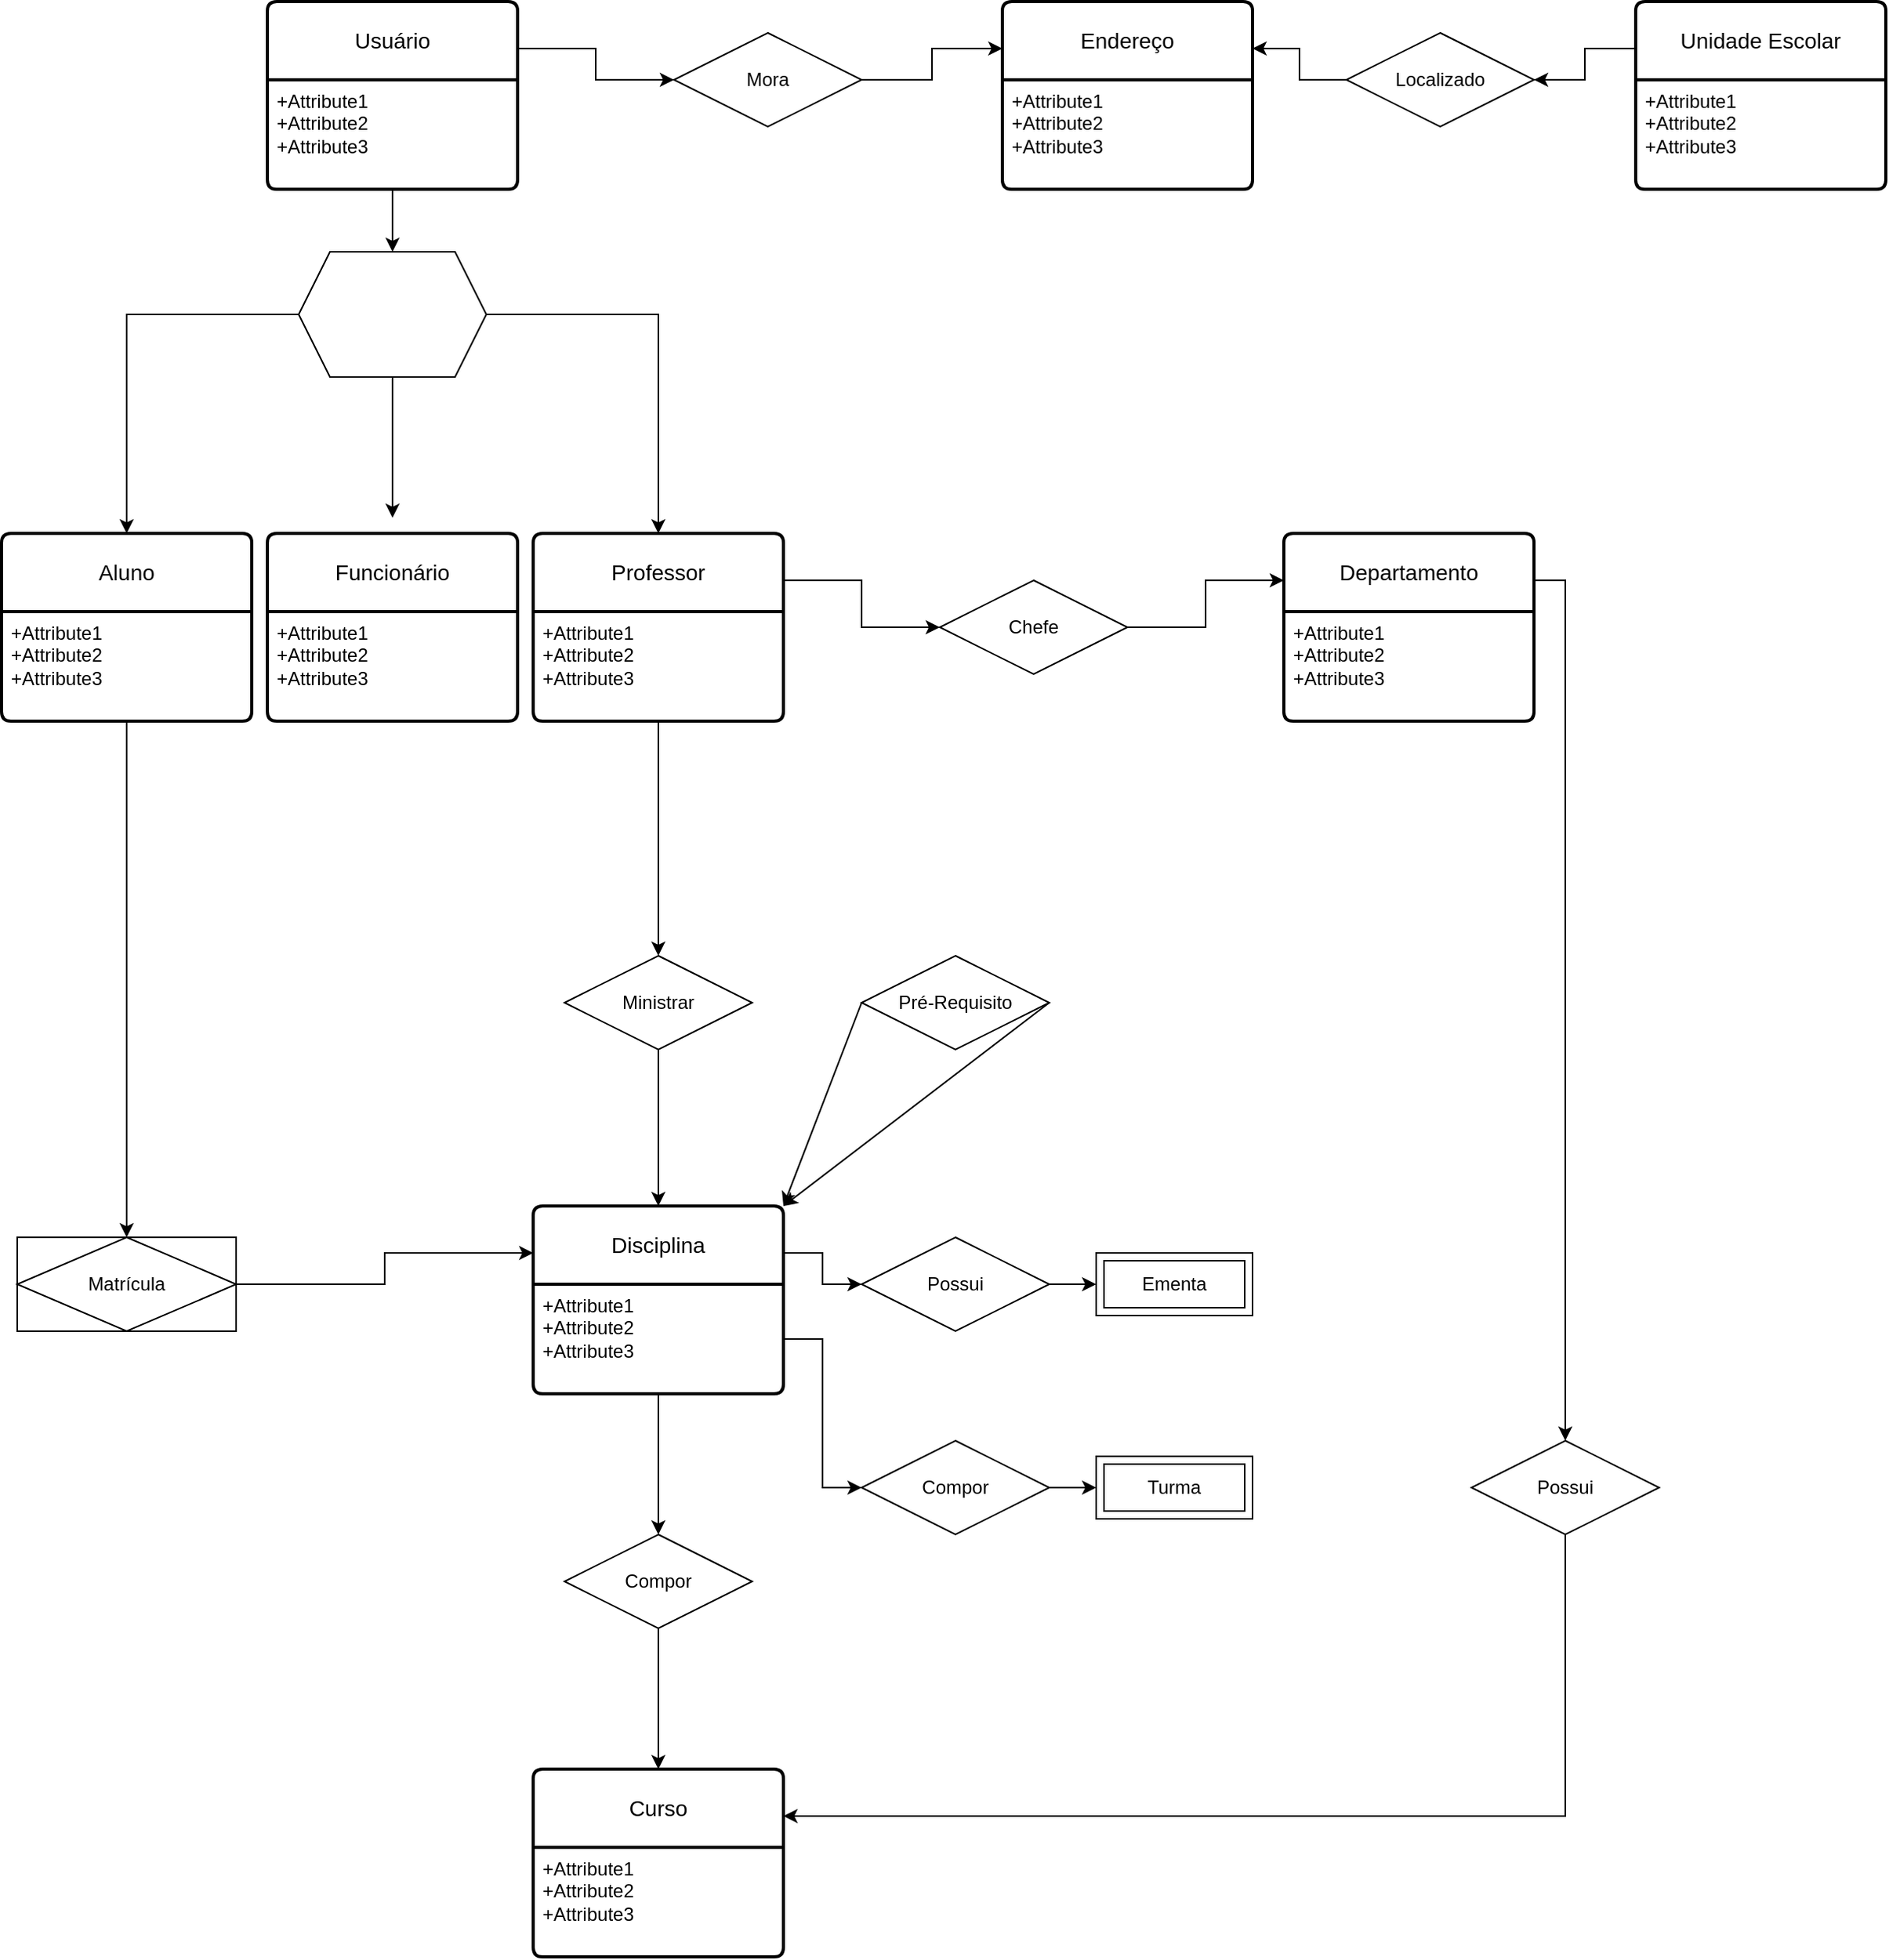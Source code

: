<mxfile version="27.1.1">
  <diagram name="Page-1" id="xl2yND0-FTTvJk6ga8id">
    <mxGraphModel grid="1" page="1" gridSize="10" guides="1" tooltips="1" connect="1" arrows="1" fold="1" pageScale="1" pageWidth="850" pageHeight="1100" math="0" shadow="0">
      <root>
        <mxCell id="0" />
        <mxCell id="1" parent="0" />
        <mxCell id="1sCQcPRuHCUJQ01VkUmD-18" style="edgeStyle=orthogonalEdgeStyle;rounded=0;orthogonalLoop=1;jettySize=auto;html=1;exitX=0.5;exitY=1;exitDx=0;exitDy=0;entryX=0.5;entryY=0;entryDx=0;entryDy=0;" edge="1" parent="1" source="1sCQcPRuHCUJQ01VkUmD-6" target="1sCQcPRuHCUJQ01VkUmD-17">
          <mxGeometry relative="1" as="geometry" />
        </mxCell>
        <mxCell id="1sCQcPRuHCUJQ01VkUmD-6" value="Usuário" style="swimlane;childLayout=stackLayout;horizontal=1;startSize=50;horizontalStack=0;rounded=1;fontSize=14;fontStyle=0;strokeWidth=2;resizeParent=0;resizeLast=1;shadow=0;dashed=0;align=center;arcSize=4;whiteSpace=wrap;html=1;" vertex="1" parent="1">
          <mxGeometry x="400" y="30" width="160" height="120" as="geometry">
            <mxRectangle x="290" y="20" width="90" height="50" as="alternateBounds" />
          </mxGeometry>
        </mxCell>
        <mxCell id="1sCQcPRuHCUJQ01VkUmD-7" value="+Attribute1&#xa;+Attribute2&#xa;+Attribute3" style="align=left;strokeColor=none;fillColor=none;spacingLeft=4;spacingRight=4;fontSize=12;verticalAlign=top;resizable=0;rotatable=0;part=1;html=1;whiteSpace=wrap;" vertex="1" parent="1sCQcPRuHCUJQ01VkUmD-6">
          <mxGeometry y="50" width="160" height="70" as="geometry" />
        </mxCell>
        <mxCell id="1sCQcPRuHCUJQ01VkUmD-8" value="Aluno" style="swimlane;childLayout=stackLayout;horizontal=1;startSize=50;horizontalStack=0;rounded=1;fontSize=14;fontStyle=0;strokeWidth=2;resizeParent=0;resizeLast=1;shadow=0;dashed=0;align=center;arcSize=4;whiteSpace=wrap;html=1;" vertex="1" parent="1">
          <mxGeometry x="230" y="370" width="160" height="120" as="geometry">
            <mxRectangle x="220" y="250" width="90" height="50" as="alternateBounds" />
          </mxGeometry>
        </mxCell>
        <mxCell id="1sCQcPRuHCUJQ01VkUmD-9" value="+Attribute1&#xa;+Attribute2&#xa;+Attribute3" style="align=left;strokeColor=none;fillColor=none;spacingLeft=4;spacingRight=4;fontSize=12;verticalAlign=top;resizable=0;rotatable=0;part=1;html=1;whiteSpace=wrap;" vertex="1" parent="1sCQcPRuHCUJQ01VkUmD-8">
          <mxGeometry y="50" width="160" height="70" as="geometry" />
        </mxCell>
        <mxCell id="1sCQcPRuHCUJQ01VkUmD-10" value="Professor" style="swimlane;childLayout=stackLayout;horizontal=1;startSize=50;horizontalStack=0;rounded=1;fontSize=14;fontStyle=0;strokeWidth=2;resizeParent=0;resizeLast=1;shadow=0;dashed=0;align=center;arcSize=4;whiteSpace=wrap;html=1;" vertex="1" parent="1">
          <mxGeometry x="570" y="370" width="160" height="120" as="geometry">
            <mxRectangle x="330" y="250" width="90" height="50" as="alternateBounds" />
          </mxGeometry>
        </mxCell>
        <mxCell id="1sCQcPRuHCUJQ01VkUmD-11" value="+Attribute1&#xa;+Attribute2&#xa;+Attribute3" style="align=left;strokeColor=none;fillColor=none;spacingLeft=4;spacingRight=4;fontSize=12;verticalAlign=top;resizable=0;rotatable=0;part=1;html=1;whiteSpace=wrap;" vertex="1" parent="1sCQcPRuHCUJQ01VkUmD-10">
          <mxGeometry y="50" width="160" height="70" as="geometry" />
        </mxCell>
        <mxCell id="1sCQcPRuHCUJQ01VkUmD-12" value="&lt;div&gt;Funcionário&lt;/div&gt;" style="swimlane;childLayout=stackLayout;horizontal=1;startSize=50;horizontalStack=0;rounded=1;fontSize=14;fontStyle=0;strokeWidth=2;resizeParent=0;resizeLast=1;shadow=0;dashed=0;align=center;arcSize=4;whiteSpace=wrap;html=1;" vertex="1" parent="1">
          <mxGeometry x="400" y="370" width="160" height="120" as="geometry">
            <mxRectangle x="650" y="230" width="90" height="50" as="alternateBounds" />
          </mxGeometry>
        </mxCell>
        <mxCell id="1sCQcPRuHCUJQ01VkUmD-13" value="+Attribute1&#xa;+Attribute2&#xa;+Attribute3" style="align=left;strokeColor=none;fillColor=none;spacingLeft=4;spacingRight=4;fontSize=12;verticalAlign=top;resizable=0;rotatable=0;part=1;html=1;whiteSpace=wrap;" vertex="1" parent="1sCQcPRuHCUJQ01VkUmD-12">
          <mxGeometry y="50" width="160" height="70" as="geometry" />
        </mxCell>
        <mxCell id="1sCQcPRuHCUJQ01VkUmD-19" style="edgeStyle=orthogonalEdgeStyle;rounded=0;orthogonalLoop=1;jettySize=auto;html=1;exitX=0;exitY=0.5;exitDx=0;exitDy=0;entryX=0.5;entryY=0;entryDx=0;entryDy=0;" edge="1" parent="1" source="1sCQcPRuHCUJQ01VkUmD-17" target="1sCQcPRuHCUJQ01VkUmD-8">
          <mxGeometry relative="1" as="geometry" />
        </mxCell>
        <mxCell id="1sCQcPRuHCUJQ01VkUmD-21" style="edgeStyle=orthogonalEdgeStyle;rounded=0;orthogonalLoop=1;jettySize=auto;html=1;exitX=0.5;exitY=1;exitDx=0;exitDy=0;" edge="1" parent="1" source="1sCQcPRuHCUJQ01VkUmD-17">
          <mxGeometry relative="1" as="geometry">
            <mxPoint x="480" y="360" as="targetPoint" />
          </mxGeometry>
        </mxCell>
        <mxCell id="1sCQcPRuHCUJQ01VkUmD-69" style="edgeStyle=orthogonalEdgeStyle;rounded=0;orthogonalLoop=1;jettySize=auto;html=1;exitX=1;exitY=0.5;exitDx=0;exitDy=0;" edge="1" parent="1" source="1sCQcPRuHCUJQ01VkUmD-17" target="1sCQcPRuHCUJQ01VkUmD-10">
          <mxGeometry relative="1" as="geometry" />
        </mxCell>
        <mxCell id="1sCQcPRuHCUJQ01VkUmD-17" value="" style="shape=hexagon;perimeter=hexagonPerimeter2;whiteSpace=wrap;html=1;fixedSize=1;" vertex="1" parent="1">
          <mxGeometry x="420" y="190" width="120" height="80" as="geometry" />
        </mxCell>
        <mxCell id="1sCQcPRuHCUJQ01VkUmD-22" value="&lt;div&gt;Endereço&lt;/div&gt;" style="swimlane;childLayout=stackLayout;horizontal=1;startSize=50;horizontalStack=0;rounded=1;fontSize=14;fontStyle=0;strokeWidth=2;resizeParent=0;resizeLast=1;shadow=0;dashed=0;align=center;arcSize=4;whiteSpace=wrap;html=1;" vertex="1" parent="1">
          <mxGeometry x="870" y="30" width="160" height="120" as="geometry">
            <mxRectangle x="290" y="20" width="90" height="50" as="alternateBounds" />
          </mxGeometry>
        </mxCell>
        <mxCell id="1sCQcPRuHCUJQ01VkUmD-23" value="+Attribute1&#xa;+Attribute2&#xa;+Attribute3" style="align=left;strokeColor=none;fillColor=none;spacingLeft=4;spacingRight=4;fontSize=12;verticalAlign=top;resizable=0;rotatable=0;part=1;html=1;whiteSpace=wrap;" vertex="1" parent="1sCQcPRuHCUJQ01VkUmD-22">
          <mxGeometry y="50" width="160" height="70" as="geometry" />
        </mxCell>
        <mxCell id="1sCQcPRuHCUJQ01VkUmD-26" style="edgeStyle=orthogonalEdgeStyle;rounded=0;orthogonalLoop=1;jettySize=auto;html=1;exitX=1;exitY=0.5;exitDx=0;exitDy=0;entryX=0;entryY=0.25;entryDx=0;entryDy=0;" edge="1" parent="1" source="1sCQcPRuHCUJQ01VkUmD-24" target="1sCQcPRuHCUJQ01VkUmD-22">
          <mxGeometry relative="1" as="geometry" />
        </mxCell>
        <mxCell id="1sCQcPRuHCUJQ01VkUmD-24" value="Mora" style="shape=rhombus;perimeter=rhombusPerimeter;whiteSpace=wrap;html=1;align=center;" vertex="1" parent="1">
          <mxGeometry x="660" y="50" width="120" height="60" as="geometry" />
        </mxCell>
        <mxCell id="1sCQcPRuHCUJQ01VkUmD-25" style="edgeStyle=orthogonalEdgeStyle;rounded=0;orthogonalLoop=1;jettySize=auto;html=1;exitX=1;exitY=0;exitDx=0;exitDy=0;entryX=0;entryY=0.5;entryDx=0;entryDy=0;" edge="1" parent="1" source="1sCQcPRuHCUJQ01VkUmD-7" target="1sCQcPRuHCUJQ01VkUmD-24">
          <mxGeometry relative="1" as="geometry" />
        </mxCell>
        <mxCell id="1sCQcPRuHCUJQ01VkUmD-66" style="edgeStyle=orthogonalEdgeStyle;rounded=0;orthogonalLoop=1;jettySize=auto;html=1;exitX=1;exitY=0.25;exitDx=0;exitDy=0;entryX=0.5;entryY=0;entryDx=0;entryDy=0;" edge="1" parent="1" source="1sCQcPRuHCUJQ01VkUmD-28" target="1sCQcPRuHCUJQ01VkUmD-65">
          <mxGeometry relative="1" as="geometry" />
        </mxCell>
        <mxCell id="1sCQcPRuHCUJQ01VkUmD-28" value="&lt;div&gt;Departamento&lt;/div&gt;" style="swimlane;childLayout=stackLayout;horizontal=1;startSize=50;horizontalStack=0;rounded=1;fontSize=14;fontStyle=0;strokeWidth=2;resizeParent=0;resizeLast=1;shadow=0;dashed=0;align=center;arcSize=4;whiteSpace=wrap;html=1;" vertex="1" parent="1">
          <mxGeometry x="1050" y="370" width="160" height="120" as="geometry">
            <mxRectangle x="330" y="250" width="90" height="50" as="alternateBounds" />
          </mxGeometry>
        </mxCell>
        <mxCell id="1sCQcPRuHCUJQ01VkUmD-29" value="+Attribute1&#xa;+Attribute2&#xa;+Attribute3" style="align=left;strokeColor=none;fillColor=none;spacingLeft=4;spacingRight=4;fontSize=12;verticalAlign=top;resizable=0;rotatable=0;part=1;html=1;whiteSpace=wrap;" vertex="1" parent="1sCQcPRuHCUJQ01VkUmD-28">
          <mxGeometry y="50" width="160" height="70" as="geometry" />
        </mxCell>
        <mxCell id="1sCQcPRuHCUJQ01VkUmD-33" style="edgeStyle=orthogonalEdgeStyle;rounded=0;orthogonalLoop=1;jettySize=auto;html=1;exitX=1;exitY=0.5;exitDx=0;exitDy=0;entryX=0;entryY=0.25;entryDx=0;entryDy=0;" edge="1" parent="1" source="1sCQcPRuHCUJQ01VkUmD-30" target="1sCQcPRuHCUJQ01VkUmD-28">
          <mxGeometry relative="1" as="geometry" />
        </mxCell>
        <mxCell id="1sCQcPRuHCUJQ01VkUmD-30" value="Chefe" style="shape=rhombus;perimeter=rhombusPerimeter;whiteSpace=wrap;html=1;align=center;" vertex="1" parent="1">
          <mxGeometry x="830" y="400" width="120" height="60" as="geometry" />
        </mxCell>
        <mxCell id="1sCQcPRuHCUJQ01VkUmD-32" style="edgeStyle=orthogonalEdgeStyle;rounded=0;orthogonalLoop=1;jettySize=auto;html=1;exitX=1;exitY=0;exitDx=0;exitDy=0;entryX=0;entryY=0.5;entryDx=0;entryDy=0;" edge="1" parent="1" source="1sCQcPRuHCUJQ01VkUmD-11" target="1sCQcPRuHCUJQ01VkUmD-30">
          <mxGeometry relative="1" as="geometry" />
        </mxCell>
        <mxCell id="1sCQcPRuHCUJQ01VkUmD-34" value="Curso" style="swimlane;childLayout=stackLayout;horizontal=1;startSize=50;horizontalStack=0;rounded=1;fontSize=14;fontStyle=0;strokeWidth=2;resizeParent=0;resizeLast=1;shadow=0;dashed=0;align=center;arcSize=4;whiteSpace=wrap;html=1;" vertex="1" parent="1">
          <mxGeometry x="570" y="1160" width="160" height="120" as="geometry">
            <mxRectangle x="220" y="250" width="90" height="50" as="alternateBounds" />
          </mxGeometry>
        </mxCell>
        <mxCell id="1sCQcPRuHCUJQ01VkUmD-35" value="+Attribute1&#xa;+Attribute2&#xa;+Attribute3" style="align=left;strokeColor=none;fillColor=none;spacingLeft=4;spacingRight=4;fontSize=12;verticalAlign=top;resizable=0;rotatable=0;part=1;html=1;whiteSpace=wrap;" vertex="1" parent="1sCQcPRuHCUJQ01VkUmD-34">
          <mxGeometry y="50" width="160" height="70" as="geometry" />
        </mxCell>
        <mxCell id="1sCQcPRuHCUJQ01VkUmD-41" style="edgeStyle=orthogonalEdgeStyle;rounded=0;orthogonalLoop=1;jettySize=auto;html=1;exitX=1;exitY=0.25;exitDx=0;exitDy=0;" edge="1" parent="1" source="1sCQcPRuHCUJQ01VkUmD-36" target="1sCQcPRuHCUJQ01VkUmD-39">
          <mxGeometry relative="1" as="geometry" />
        </mxCell>
        <mxCell id="1sCQcPRuHCUJQ01VkUmD-36" value="&lt;div&gt;Disciplina&lt;/div&gt;" style="swimlane;childLayout=stackLayout;horizontal=1;startSize=50;horizontalStack=0;rounded=1;fontSize=14;fontStyle=0;strokeWidth=2;resizeParent=0;resizeLast=1;shadow=0;dashed=0;align=center;arcSize=4;whiteSpace=wrap;html=1;" vertex="1" parent="1">
          <mxGeometry x="570" y="800" width="160" height="120" as="geometry">
            <mxRectangle x="220" y="250" width="90" height="50" as="alternateBounds" />
          </mxGeometry>
        </mxCell>
        <mxCell id="1sCQcPRuHCUJQ01VkUmD-37" value="+Attribute1&#xa;+Attribute2&#xa;+Attribute3" style="align=left;strokeColor=none;fillColor=none;spacingLeft=4;spacingRight=4;fontSize=12;verticalAlign=top;resizable=0;rotatable=0;part=1;html=1;whiteSpace=wrap;" vertex="1" parent="1sCQcPRuHCUJQ01VkUmD-36">
          <mxGeometry y="50" width="160" height="70" as="geometry" />
        </mxCell>
        <mxCell id="1sCQcPRuHCUJQ01VkUmD-38" value="Ementa" style="shape=ext;margin=3;double=1;whiteSpace=wrap;html=1;align=center;" vertex="1" parent="1">
          <mxGeometry x="930" y="830" width="100" height="40" as="geometry" />
        </mxCell>
        <mxCell id="1sCQcPRuHCUJQ01VkUmD-40" style="edgeStyle=orthogonalEdgeStyle;rounded=0;orthogonalLoop=1;jettySize=auto;html=1;exitX=1;exitY=0.5;exitDx=0;exitDy=0;entryX=0;entryY=0.5;entryDx=0;entryDy=0;" edge="1" parent="1" source="1sCQcPRuHCUJQ01VkUmD-39" target="1sCQcPRuHCUJQ01VkUmD-38">
          <mxGeometry relative="1" as="geometry" />
        </mxCell>
        <mxCell id="1sCQcPRuHCUJQ01VkUmD-39" value="Possui" style="shape=rhombus;perimeter=rhombusPerimeter;whiteSpace=wrap;html=1;align=center;" vertex="1" parent="1">
          <mxGeometry x="780" y="820" width="120" height="60" as="geometry" />
        </mxCell>
        <mxCell id="1sCQcPRuHCUJQ01VkUmD-42" value="Turma" style="shape=ext;margin=3;double=1;whiteSpace=wrap;html=1;align=center;" vertex="1" parent="1">
          <mxGeometry x="930" y="960" width="100" height="40" as="geometry" />
        </mxCell>
        <mxCell id="1sCQcPRuHCUJQ01VkUmD-44" style="edgeStyle=orthogonalEdgeStyle;rounded=0;orthogonalLoop=1;jettySize=auto;html=1;exitX=1;exitY=0.5;exitDx=0;exitDy=0;entryX=0;entryY=0.5;entryDx=0;entryDy=0;" edge="1" parent="1" source="1sCQcPRuHCUJQ01VkUmD-43" target="1sCQcPRuHCUJQ01VkUmD-42">
          <mxGeometry relative="1" as="geometry" />
        </mxCell>
        <mxCell id="1sCQcPRuHCUJQ01VkUmD-43" value="Compor" style="shape=rhombus;perimeter=rhombusPerimeter;whiteSpace=wrap;html=1;align=center;" vertex="1" parent="1">
          <mxGeometry x="780" y="950" width="120" height="60" as="geometry" />
        </mxCell>
        <mxCell id="1sCQcPRuHCUJQ01VkUmD-45" style="edgeStyle=orthogonalEdgeStyle;rounded=0;orthogonalLoop=1;jettySize=auto;html=1;exitX=1;exitY=0.5;exitDx=0;exitDy=0;entryX=0;entryY=0.5;entryDx=0;entryDy=0;" edge="1" parent="1" source="1sCQcPRuHCUJQ01VkUmD-37" target="1sCQcPRuHCUJQ01VkUmD-43">
          <mxGeometry relative="1" as="geometry" />
        </mxCell>
        <mxCell id="1sCQcPRuHCUJQ01VkUmD-48" style="edgeStyle=orthogonalEdgeStyle;rounded=0;orthogonalLoop=1;jettySize=auto;html=1;exitX=0.5;exitY=1;exitDx=0;exitDy=0;entryX=0.5;entryY=0;entryDx=0;entryDy=0;" edge="1" parent="1" source="1sCQcPRuHCUJQ01VkUmD-46" target="1sCQcPRuHCUJQ01VkUmD-34">
          <mxGeometry relative="1" as="geometry" />
        </mxCell>
        <mxCell id="1sCQcPRuHCUJQ01VkUmD-46" value="Compor" style="shape=rhombus;perimeter=rhombusPerimeter;whiteSpace=wrap;html=1;align=center;" vertex="1" parent="1">
          <mxGeometry x="590" y="1010" width="120" height="60" as="geometry" />
        </mxCell>
        <mxCell id="1sCQcPRuHCUJQ01VkUmD-47" style="edgeStyle=orthogonalEdgeStyle;rounded=0;orthogonalLoop=1;jettySize=auto;html=1;exitX=0.5;exitY=1;exitDx=0;exitDy=0;entryX=0.5;entryY=0;entryDx=0;entryDy=0;" edge="1" parent="1" source="1sCQcPRuHCUJQ01VkUmD-37" target="1sCQcPRuHCUJQ01VkUmD-46">
          <mxGeometry relative="1" as="geometry" />
        </mxCell>
        <mxCell id="1sCQcPRuHCUJQ01VkUmD-51" style="edgeStyle=orthogonalEdgeStyle;rounded=0;orthogonalLoop=1;jettySize=auto;html=1;exitX=0.5;exitY=1;exitDx=0;exitDy=0;entryX=0.5;entryY=0;entryDx=0;entryDy=0;" edge="1" parent="1" source="1sCQcPRuHCUJQ01VkUmD-49" target="1sCQcPRuHCUJQ01VkUmD-36">
          <mxGeometry relative="1" as="geometry" />
        </mxCell>
        <mxCell id="1sCQcPRuHCUJQ01VkUmD-49" value="Ministrar" style="shape=rhombus;perimeter=rhombusPerimeter;whiteSpace=wrap;html=1;align=center;" vertex="1" parent="1">
          <mxGeometry x="590" y="640" width="120" height="60" as="geometry" />
        </mxCell>
        <mxCell id="1sCQcPRuHCUJQ01VkUmD-50" style="edgeStyle=orthogonalEdgeStyle;rounded=0;orthogonalLoop=1;jettySize=auto;html=1;exitX=0.5;exitY=1;exitDx=0;exitDy=0;entryX=0.5;entryY=0;entryDx=0;entryDy=0;" edge="1" parent="1" source="1sCQcPRuHCUJQ01VkUmD-11" target="1sCQcPRuHCUJQ01VkUmD-49">
          <mxGeometry relative="1" as="geometry" />
        </mxCell>
        <mxCell id="1sCQcPRuHCUJQ01VkUmD-53" style="rounded=0;orthogonalLoop=1;jettySize=auto;html=1;exitX=0;exitY=0.5;exitDx=0;exitDy=0;entryX=1;entryY=0;entryDx=0;entryDy=0;" edge="1" parent="1" source="1sCQcPRuHCUJQ01VkUmD-52" target="1sCQcPRuHCUJQ01VkUmD-36">
          <mxGeometry relative="1" as="geometry" />
        </mxCell>
        <mxCell id="1sCQcPRuHCUJQ01VkUmD-54" style="rounded=0;orthogonalLoop=1;jettySize=auto;html=1;exitX=1;exitY=0.5;exitDx=0;exitDy=0;entryX=1;entryY=0;entryDx=0;entryDy=0;" edge="1" parent="1" source="1sCQcPRuHCUJQ01VkUmD-52" target="1sCQcPRuHCUJQ01VkUmD-36">
          <mxGeometry relative="1" as="geometry" />
        </mxCell>
        <mxCell id="1sCQcPRuHCUJQ01VkUmD-52" value="&lt;div&gt;Pré-Requisito&lt;/div&gt;" style="shape=rhombus;perimeter=rhombusPerimeter;whiteSpace=wrap;html=1;align=center;" vertex="1" parent="1">
          <mxGeometry x="780" y="640" width="120" height="60" as="geometry" />
        </mxCell>
        <mxCell id="1sCQcPRuHCUJQ01VkUmD-57" style="edgeStyle=orthogonalEdgeStyle;rounded=0;orthogonalLoop=1;jettySize=auto;html=1;entryX=0;entryY=0.25;entryDx=0;entryDy=0;exitX=1;exitY=0.5;exitDx=0;exitDy=0;" edge="1" parent="1" source="1sCQcPRuHCUJQ01VkUmD-63" target="1sCQcPRuHCUJQ01VkUmD-36">
          <mxGeometry relative="1" as="geometry">
            <mxPoint x="420" y="870" as="sourcePoint" />
          </mxGeometry>
        </mxCell>
        <mxCell id="1sCQcPRuHCUJQ01VkUmD-56" style="edgeStyle=orthogonalEdgeStyle;rounded=0;orthogonalLoop=1;jettySize=auto;html=1;exitX=0.5;exitY=1;exitDx=0;exitDy=0;entryX=0.5;entryY=0;entryDx=0;entryDy=0;" edge="1" parent="1" source="1sCQcPRuHCUJQ01VkUmD-9" target="1sCQcPRuHCUJQ01VkUmD-63">
          <mxGeometry relative="1" as="geometry">
            <mxPoint x="300" y="770" as="targetPoint" />
          </mxGeometry>
        </mxCell>
        <mxCell id="1sCQcPRuHCUJQ01VkUmD-61" style="edgeStyle=orthogonalEdgeStyle;rounded=0;orthogonalLoop=1;jettySize=auto;html=1;exitX=0;exitY=0.25;exitDx=0;exitDy=0;entryX=1;entryY=0.5;entryDx=0;entryDy=0;" edge="1" parent="1" source="1sCQcPRuHCUJQ01VkUmD-58" target="1sCQcPRuHCUJQ01VkUmD-60">
          <mxGeometry relative="1" as="geometry" />
        </mxCell>
        <mxCell id="1sCQcPRuHCUJQ01VkUmD-58" value="Unidade Escolar" style="swimlane;childLayout=stackLayout;horizontal=1;startSize=50;horizontalStack=0;rounded=1;fontSize=14;fontStyle=0;strokeWidth=2;resizeParent=0;resizeLast=1;shadow=0;dashed=0;align=center;arcSize=4;whiteSpace=wrap;html=1;" vertex="1" parent="1">
          <mxGeometry x="1275" y="30" width="160" height="120" as="geometry">
            <mxRectangle x="290" y="20" width="90" height="50" as="alternateBounds" />
          </mxGeometry>
        </mxCell>
        <mxCell id="1sCQcPRuHCUJQ01VkUmD-59" value="+Attribute1&#xa;+Attribute2&#xa;+Attribute3" style="align=left;strokeColor=none;fillColor=none;spacingLeft=4;spacingRight=4;fontSize=12;verticalAlign=top;resizable=0;rotatable=0;part=1;html=1;whiteSpace=wrap;" vertex="1" parent="1sCQcPRuHCUJQ01VkUmD-58">
          <mxGeometry y="50" width="160" height="70" as="geometry" />
        </mxCell>
        <mxCell id="1sCQcPRuHCUJQ01VkUmD-62" style="edgeStyle=orthogonalEdgeStyle;rounded=0;orthogonalLoop=1;jettySize=auto;html=1;exitX=0;exitY=0.5;exitDx=0;exitDy=0;entryX=1;entryY=0.25;entryDx=0;entryDy=0;" edge="1" parent="1" source="1sCQcPRuHCUJQ01VkUmD-60" target="1sCQcPRuHCUJQ01VkUmD-22">
          <mxGeometry relative="1" as="geometry" />
        </mxCell>
        <mxCell id="1sCQcPRuHCUJQ01VkUmD-60" value="Localizado" style="shape=rhombus;perimeter=rhombusPerimeter;whiteSpace=wrap;html=1;align=center;" vertex="1" parent="1">
          <mxGeometry x="1090" y="50" width="120" height="60" as="geometry" />
        </mxCell>
        <mxCell id="1sCQcPRuHCUJQ01VkUmD-63" value="Matrícula" style="shape=associativeEntity;whiteSpace=wrap;html=1;align=center;" vertex="1" parent="1">
          <mxGeometry x="240" y="820" width="140" height="60" as="geometry" />
        </mxCell>
        <mxCell id="1sCQcPRuHCUJQ01VkUmD-67" style="edgeStyle=orthogonalEdgeStyle;rounded=0;orthogonalLoop=1;jettySize=auto;html=1;exitX=0.5;exitY=1;exitDx=0;exitDy=0;entryX=1;entryY=0.25;entryDx=0;entryDy=0;" edge="1" parent="1" source="1sCQcPRuHCUJQ01VkUmD-65" target="1sCQcPRuHCUJQ01VkUmD-34">
          <mxGeometry relative="1" as="geometry" />
        </mxCell>
        <mxCell id="1sCQcPRuHCUJQ01VkUmD-65" value="Possui" style="shape=rhombus;perimeter=rhombusPerimeter;whiteSpace=wrap;html=1;align=center;" vertex="1" parent="1">
          <mxGeometry x="1170" y="950" width="120" height="60" as="geometry" />
        </mxCell>
      </root>
    </mxGraphModel>
  </diagram>
</mxfile>
